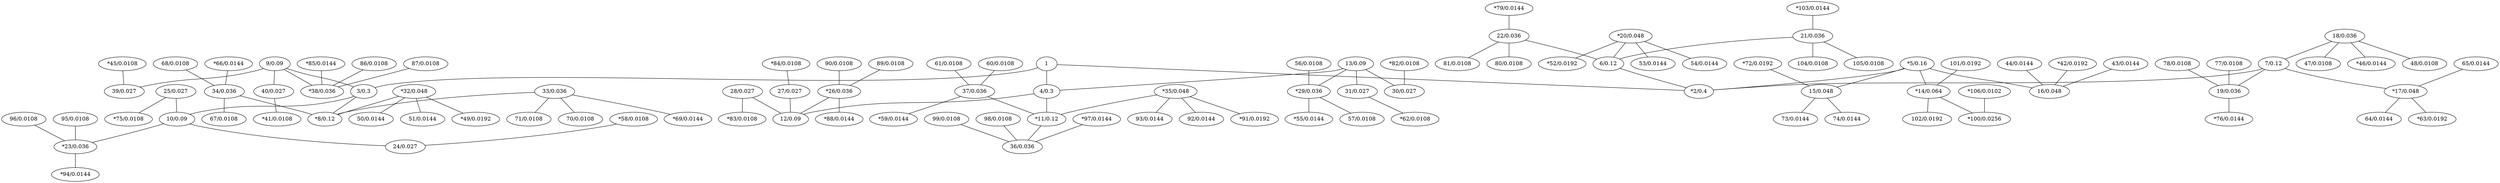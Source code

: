 strict graph  {
	1	 [energy=1.0,
		visited=True];
	"3/0.3"	 [energy=0.3,
		visited=True];
	1 -- "3/0.3";
	"4/0.3"	 [energy=0.3,
		visited=True];
	1 -- "4/0.3";
	"*2/0.4"	 [energy=0.4,
		visited=True];
	1 -- "*2/0.4";
	"9/0.09"	 [energy=0.09,
		visited=True];
	"9/0.09" -- "3/0.3";
	"40/0.027"	 [energy=0.027,
		visited=True];
	"9/0.09" -- "40/0.027";
	"39/0.027"	 [energy=0.027,
		visited=True];
	"9/0.09" -- "39/0.027";
	"*38/0.036"	 [energy=0.036,
		visited=True];
	"9/0.09" -- "*38/0.036";
	"44/0.0144"	 [energy=0.0144,
		visited=True];
	"16/0.048"	 [energy=0.048,
		visited=True];
	"44/0.0144" -- "16/0.048";
	"*79/0.0144"	 [energy=0.0144,
		visited=True];
	"22/0.036"	 [energy=0.036,
		visited=True];
	"*79/0.0144" -- "22/0.036";
	"*20/0.048"	 [energy=0.048,
		visited=True];
	"6/0.12"	 [energy=0.12,
		visited=True];
	"*20/0.048" -- "6/0.12";
	"54/0.0144"	 [energy=0.0144,
		visited=True];
	"*20/0.048" -- "54/0.0144";
	"*52/0.0192"	 [energy=0.0192,
		visited=True];
	"*20/0.048" -- "*52/0.0192";
	"53/0.0144"	 [energy=0.0144,
		visited=True];
	"*20/0.048" -- "53/0.0144";
	"25/0.027"	 [energy=0.027,
		visited=True];
	"10/0.09"	 [energy=0.09,
		visited=True];
	"25/0.027" -- "10/0.09";
	"*75/0.0108"	 [energy=0.0108,
		visited=True];
	"25/0.027" -- "*75/0.0108";
	"13/0.09"	 [energy=0.09,
		visited=True];
	"13/0.09" -- "4/0.3";
	"*29/0.036"	 [energy=0.036,
		visited=True];
	"13/0.09" -- "*29/0.036";
	"30/0.027"	 [energy=0.027,
		visited=True];
	"13/0.09" -- "30/0.027";
	"31/0.027"	 [energy=0.027,
		visited=True];
	"13/0.09" -- "31/0.027";
	"3/0.3" -- "10/0.09";
	"*8/0.12"	 [energy=0.12,
		visited=True];
	"3/0.3" -- "*8/0.12";
	"*32/0.048"	 [energy=0.048,
		visited=True];
	"*49/0.0192"	 [energy=0.0192,
		visited=True];
	"*32/0.048" -- "*49/0.0192";
	"50/0.0144"	 [energy=0.0144,
		visited=True];
	"*32/0.048" -- "50/0.0144";
	"*32/0.048" -- "*8/0.12";
	"51/0.0144"	 [energy=0.0144,
		visited=True];
	"*32/0.048" -- "51/0.0144";
	"*5/0.16"	 [energy=0.16,
		visited=True];
	"15/0.048"	 [energy=0.048,
		visited=True];
	"*5/0.16" -- "15/0.048";
	"*14/0.064"	 [energy=0.064,
		visited=True];
	"*5/0.16" -- "*14/0.064";
	"*5/0.16" -- "16/0.048";
	"*5/0.16" -- "*2/0.4";
	"*23/0.036"	 [energy=0.036,
		visited=True];
	"10/0.09" -- "*23/0.036";
	"24/0.027"	 [energy=0.027,
		visited=True];
	"10/0.09" -- "24/0.027";
	"*45/0.0108"	 [energy=0.0108,
		visited=True];
	"*45/0.0108" -- "39/0.027";
	"65/0.0144"	 [energy=0.0144,
		visited=True];
	"*17/0.048"	 [energy=0.048,
		visited=True];
	"65/0.0144" -- "*17/0.048";
	"78/0.0108"	 [energy=0.0108,
		visited=True];
	"19/0.036"	 [energy=0.036,
		visited=True];
	"78/0.0108" -- "19/0.036";
	"*84/0.0108"	 [energy=0.0108,
		visited=True];
	"27/0.027"	 [energy=0.027,
		visited=True];
	"*84/0.0108" -- "27/0.027";
	"81/0.0108"	 [energy=0.0108,
		visited=True];
	"22/0.036" -- "81/0.0108";
	"22/0.036" -- "6/0.12";
	"80/0.0108"	 [energy=0.0108,
		visited=True];
	"22/0.036" -- "80/0.0108";
	"*72/0.0192"	 [energy=0.0192,
		visited=True];
	"*72/0.0192" -- "15/0.048";
	"95/0.0108"	 [energy=0.0108,
		visited=True];
	"95/0.0108" -- "*23/0.036";
	"60/0.0108"	 [energy=0.0108,
		visited=True];
	"37/0.036"	 [energy=0.036,
		visited=True];
	"60/0.0108" -- "37/0.036";
	"12/0.09"	 [energy=0.09,
		visited=True];
	"4/0.3" -- "12/0.09";
	"*11/0.12"	 [energy=0.12,
		visited=True];
	"4/0.3" -- "*11/0.12";
	"*41/0.0108"	 [energy=0.0108,
		visited=True];
	"40/0.027" -- "*41/0.0108";
	"*97/0.0144"	 [energy=0.0144,
		visited=True];
	"36/0.036"	 [energy=0.036,
		visited=True];
	"*97/0.0144" -- "36/0.036";
	"18/0.036"	 [energy=0.036,
		visited=True];
	"7/0.12"	 [energy=0.12,
		visited=True];
	"18/0.036" -- "7/0.12";
	"*46/0.0144"	 [energy=0.0144,
		visited=True];
	"18/0.036" -- "*46/0.0144";
	"48/0.0108"	 [energy=0.0108,
		visited=True];
	"18/0.036" -- "48/0.0108";
	"47/0.0108"	 [energy=0.0108,
		visited=True];
	"18/0.036" -- "47/0.0108";
	"101/0.0192"	 [energy=0.0192,
		visited=True];
	"101/0.0192" -- "*14/0.064";
	"99/0.0108"	 [energy=0.0108,
		visited=True];
	"99/0.0108" -- "36/0.036";
	"7/0.12" -- "*17/0.048";
	"7/0.12" -- "19/0.036";
	"7/0.12" -- "*2/0.4";
	"28/0.027"	 [energy=0.027,
		visited=True];
	"28/0.027" -- "12/0.09";
	"*83/0.0108"	 [energy=0.0108,
		visited=True];
	"28/0.027" -- "*83/0.0108";
	"89/0.0108"	 [energy=0.0108,
		visited=True];
	"*26/0.036"	 [energy=0.036,
		visited=True];
	"89/0.0108" -- "*26/0.036";
	"*63/0.0192"	 [energy=0.0192,
		visited=True];
	"*17/0.048" -- "*63/0.0192";
	"64/0.0144"	 [energy=0.0144,
		visited=True];
	"*17/0.048" -- "64/0.0144";
	"*106/0.0102"	 [energy=0.01024,
		visited=True];
	"*100/0.0256"	 [energy=0.0256,
		visited=True];
	"*106/0.0102" -- "*100/0.0256";
	"74/0.0144"	 [energy=0.0144,
		visited=True];
	"15/0.048" -- "74/0.0144";
	"73/0.0144"	 [energy=0.0144,
		visited=True];
	"15/0.048" -- "73/0.0144";
	"90/0.0108"	 [energy=0.0108,
		visited=True];
	"90/0.0108" -- "*26/0.036";
	"33/0.036"	 [energy=0.036,
		visited=True];
	"70/0.0108"	 [energy=0.0108,
		visited=True];
	"33/0.036" -- "70/0.0108";
	"33/0.036" -- "*8/0.12";
	"*69/0.0144"	 [energy=0.0144,
		visited=True];
	"33/0.036" -- "*69/0.0144";
	"71/0.0108"	 [energy=0.0108,
		visited=True];
	"33/0.036" -- "71/0.0108";
	"*66/0.0144"	 [energy=0.0144,
		visited=True];
	"34/0.036"	 [energy=0.036,
		visited=True];
	"*66/0.0144" -- "34/0.036";
	"61/0.0108"	 [energy=0.0108,
		visited=True];
	"61/0.0108" -- "37/0.036";
	"77/0.0108"	 [energy=0.0108,
		visited=True];
	"77/0.0108" -- "19/0.036";
	"96/0.0108"	 [energy=0.0108,
		visited=True];
	"96/0.0108" -- "*23/0.036";
	"*103/0.0144"	 [energy=0.0144,
		visited=True];
	"21/0.036"	 [energy=0.036,
		visited=True];
	"*103/0.0144" -- "21/0.036";
	"102/0.0192"	 [energy=0.0192,
		visited=True];
	"*14/0.064" -- "102/0.0192";
	"*14/0.064" -- "*100/0.0256";
	"68/0.0108"	 [energy=0.0108,
		visited=True];
	"68/0.0108" -- "34/0.036";
	"*58/0.0108"	 [energy=0.0108,
		visited=True];
	"*58/0.0108" -- "24/0.027";
	"*88/0.0144"	 [energy=0.0144,
		visited=True];
	"*26/0.036" -- "*88/0.0144";
	"*26/0.036" -- "12/0.09";
	"*35/0.048"	 [energy=0.048,
		visited=True];
	"93/0.0144"	 [energy=0.0144,
		visited=True];
	"*35/0.048" -- "93/0.0144";
	"*35/0.048" -- "*11/0.12";
	"92/0.0144"	 [energy=0.0144,
		visited=True];
	"*35/0.048" -- "92/0.0144";
	"*91/0.0192"	 [energy=0.0192,
		visited=True];
	"*35/0.048" -- "*91/0.0192";
	"*94/0.0144"	 [energy=0.0144,
		visited=True];
	"*23/0.036" -- "*94/0.0144";
	"56/0.0108"	 [energy=0.0108,
		visited=True];
	"56/0.0108" -- "*29/0.036";
	"105/0.0108"	 [energy=0.0108,
		visited=True];
	"21/0.036" -- "105/0.0108";
	"21/0.036" -- "6/0.12";
	"104/0.0108"	 [energy=0.0108,
		visited=True];
	"21/0.036" -- "104/0.0108";
	"*85/0.0144"	 [energy=0.0144,
		visited=True];
	"*85/0.0144" -- "*38/0.036";
	"57/0.0108"	 [energy=0.0108,
		visited=True];
	"*29/0.036" -- "57/0.0108";
	"*55/0.0144"	 [energy=0.0144,
		visited=True];
	"*29/0.036" -- "*55/0.0144";
	"6/0.12" -- "*2/0.4";
	"*59/0.0144"	 [energy=0.0144,
		visited=True];
	"37/0.036" -- "*59/0.0144";
	"37/0.036" -- "*11/0.12";
	"86/0.0108"	 [energy=0.0108,
		visited=True];
	"86/0.0108" -- "*38/0.036";
	"67/0.0108"	 [energy=0.0108,
		visited=True];
	"34/0.036" -- "67/0.0108";
	"34/0.036" -- "*8/0.12";
	"27/0.027" -- "12/0.09";
	"*82/0.0108"	 [energy=0.0108,
		visited=True];
	"*82/0.0108" -- "30/0.027";
	"*42/0.0192"	 [energy=0.0192,
		visited=True];
	"*42/0.0192" -- "16/0.048";
	"*76/0.0144"	 [energy=0.0144,
		visited=True];
	"19/0.036" -- "*76/0.0144";
	"43/0.0144"	 [energy=0.0144,
		visited=True];
	"43/0.0144" -- "16/0.048";
	"*11/0.12" -- "36/0.036";
	"*62/0.0108"	 [energy=0.0108,
		visited=True];
	"31/0.027" -- "*62/0.0108";
	"87/0.0108"	 [energy=0.0108,
		visited=True];
	"87/0.0108" -- "*38/0.036";
	"98/0.0108"	 [energy=0.0108,
		visited=True];
	"98/0.0108" -- "36/0.036";
}
